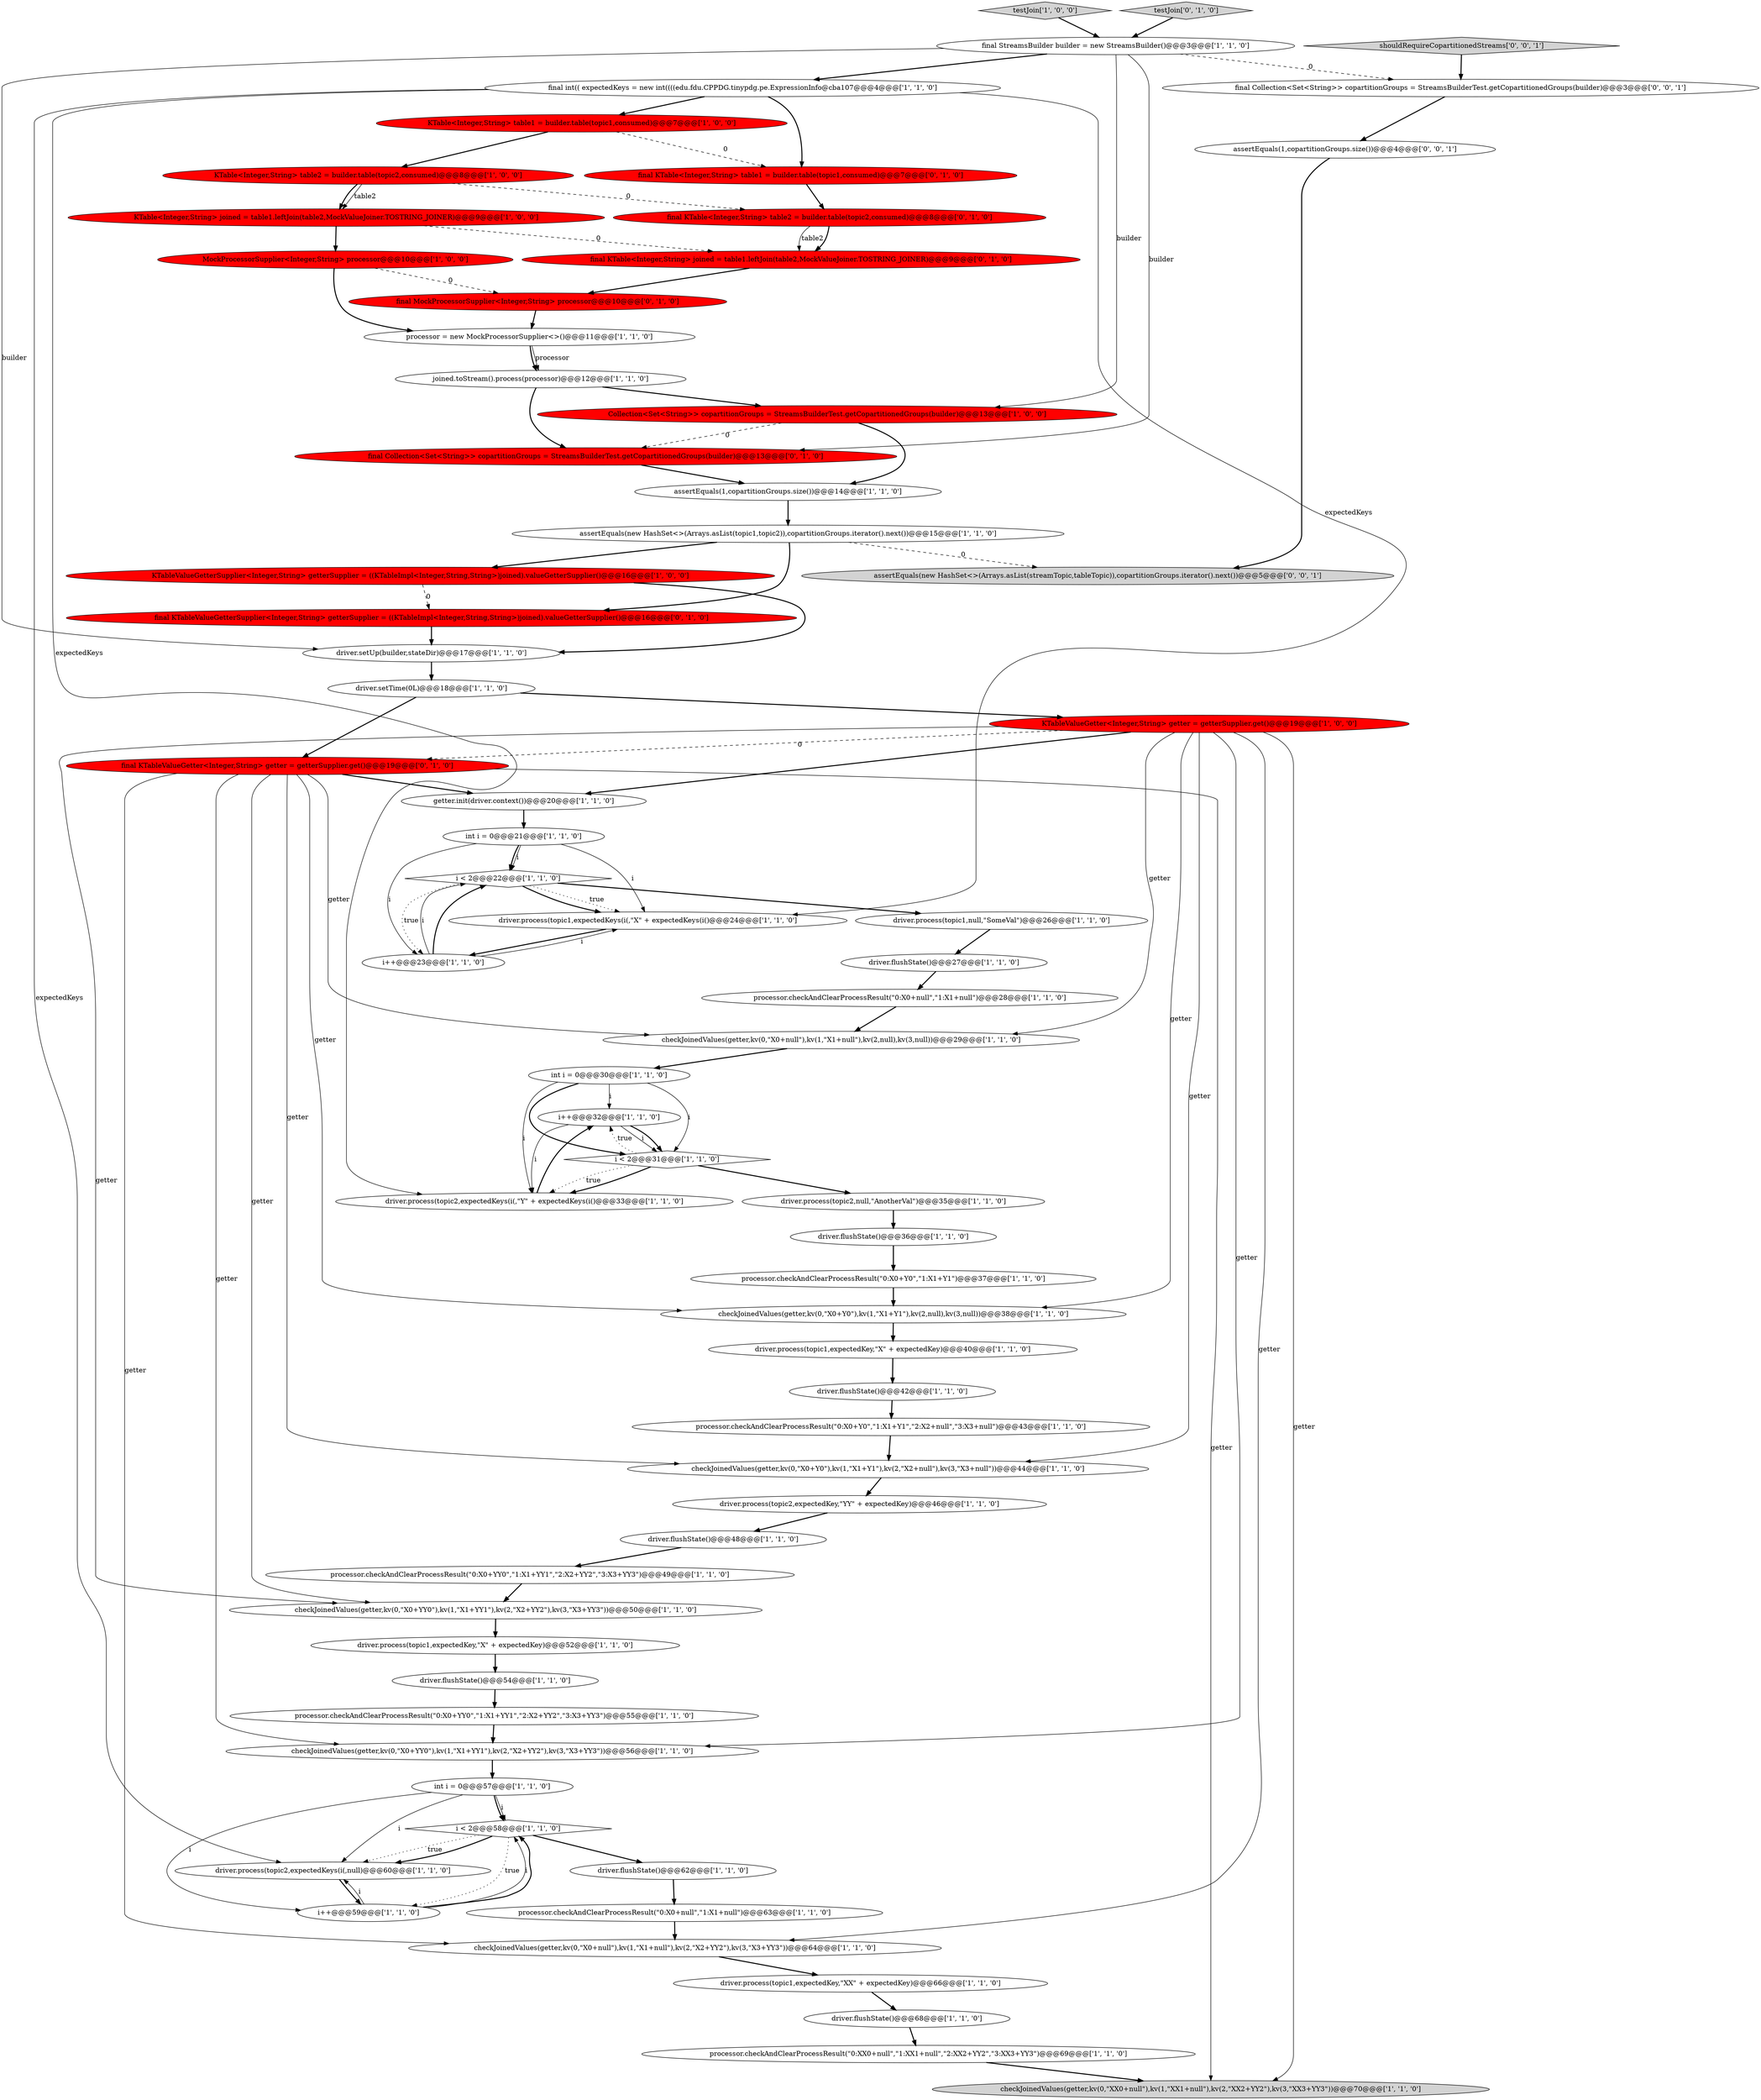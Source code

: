 digraph {
10 [style = filled, label = "joined.toStream().process(processor)@@@12@@@['1', '1', '0']", fillcolor = white, shape = ellipse image = "AAA0AAABBB1BBB"];
50 [style = filled, label = "checkJoinedValues(getter,kv(0,\"X0+null\"),kv(1,\"X1+null\"),kv(2,null),kv(3,null))@@@29@@@['1', '1', '0']", fillcolor = white, shape = ellipse image = "AAA0AAABBB1BBB"];
64 [style = filled, label = "final Collection<Set<String>> copartitionGroups = StreamsBuilderTest.getCopartitionedGroups(builder)@@@3@@@['0', '0', '1']", fillcolor = white, shape = ellipse image = "AAA0AAABBB3BBB"];
17 [style = filled, label = "assertEquals(1,copartitionGroups.size())@@@14@@@['1', '1', '0']", fillcolor = white, shape = ellipse image = "AAA0AAABBB1BBB"];
5 [style = filled, label = "driver.flushState()@@@62@@@['1', '1', '0']", fillcolor = white, shape = ellipse image = "AAA0AAABBB1BBB"];
16 [style = filled, label = "checkJoinedValues(getter,kv(0,\"X0+Y0\"),kv(1,\"X1+Y1\"),kv(2,\"X2+null\"),kv(3,\"X3+null\"))@@@44@@@['1', '1', '0']", fillcolor = white, shape = ellipse image = "AAA0AAABBB1BBB"];
40 [style = filled, label = "processor.checkAndClearProcessResult(\"0:X0+YY0\",\"1:X1+YY1\",\"2:X2+YY2\",\"3:X3+YY3\")@@@55@@@['1', '1', '0']", fillcolor = white, shape = ellipse image = "AAA0AAABBB1BBB"];
9 [style = filled, label = "driver.process(topic2,expectedKey,\"YY\" + expectedKey)@@@46@@@['1', '1', '0']", fillcolor = white, shape = ellipse image = "AAA0AAABBB1BBB"];
26 [style = filled, label = "checkJoinedValues(getter,kv(0,\"X0+YY0\"),kv(1,\"X1+YY1\"),kv(2,\"X2+YY2\"),kv(3,\"X3+YY3\"))@@@50@@@['1', '1', '0']", fillcolor = white, shape = ellipse image = "AAA0AAABBB1BBB"];
63 [style = filled, label = "final KTableValueGetterSupplier<Integer,String> getterSupplier = ((KTableImpl<Integer,String,String>)joined).valueGetterSupplier()@@@16@@@['0', '1', '0']", fillcolor = red, shape = ellipse image = "AAA1AAABBB2BBB"];
57 [style = filled, label = "final KTable<Integer,String> table2 = builder.table(topic2,consumed)@@@8@@@['0', '1', '0']", fillcolor = red, shape = ellipse image = "AAA1AAABBB2BBB"];
31 [style = filled, label = "testJoin['1', '0', '0']", fillcolor = lightgray, shape = diamond image = "AAA0AAABBB1BBB"];
18 [style = filled, label = "final int(( expectedKeys = new int((((edu.fdu.CPPDG.tinypdg.pe.ExpressionInfo@cba107@@@4@@@['1', '1', '0']", fillcolor = white, shape = ellipse image = "AAA0AAABBB1BBB"];
25 [style = filled, label = "final StreamsBuilder builder = new StreamsBuilder()@@@3@@@['1', '1', '0']", fillcolor = white, shape = ellipse image = "AAA0AAABBB1BBB"];
15 [style = filled, label = "KTableValueGetterSupplier<Integer,String> getterSupplier = ((KTableImpl<Integer,String,String>)joined).valueGetterSupplier()@@@16@@@['1', '0', '0']", fillcolor = red, shape = ellipse image = "AAA1AAABBB1BBB"];
43 [style = filled, label = "driver.process(topic1,expectedKey,\"X\" + expectedKey)@@@52@@@['1', '1', '0']", fillcolor = white, shape = ellipse image = "AAA0AAABBB1BBB"];
65 [style = filled, label = "assertEquals(new HashSet<>(Arrays.asList(streamTopic,tableTopic)),copartitionGroups.iterator().next())@@@5@@@['0', '0', '1']", fillcolor = lightgray, shape = ellipse image = "AAA0AAABBB3BBB"];
22 [style = filled, label = "checkJoinedValues(getter,kv(0,\"X0+null\"),kv(1,\"X1+null\"),kv(2,\"X2+YY2\"),kv(3,\"X3+YY3\"))@@@64@@@['1', '1', '0']", fillcolor = white, shape = ellipse image = "AAA0AAABBB1BBB"];
3 [style = filled, label = "driver.process(topic1,expectedKey,\"XX\" + expectedKey)@@@66@@@['1', '1', '0']", fillcolor = white, shape = ellipse image = "AAA0AAABBB1BBB"];
56 [style = filled, label = "final KTable<Integer,String> joined = table1.leftJoin(table2,MockValueJoiner.TOSTRING_JOINER)@@@9@@@['0', '1', '0']", fillcolor = red, shape = ellipse image = "AAA1AAABBB2BBB"];
28 [style = filled, label = "i < 2@@@22@@@['1', '1', '0']", fillcolor = white, shape = diamond image = "AAA0AAABBB1BBB"];
59 [style = filled, label = "testJoin['0', '1', '0']", fillcolor = lightgray, shape = diamond image = "AAA0AAABBB2BBB"];
53 [style = filled, label = "assertEquals(new HashSet<>(Arrays.asList(topic1,topic2)),copartitionGroups.iterator().next())@@@15@@@['1', '1', '0']", fillcolor = white, shape = ellipse image = "AAA0AAABBB1BBB"];
62 [style = filled, label = "final KTable<Integer,String> table1 = builder.table(topic1,consumed)@@@7@@@['0', '1', '0']", fillcolor = red, shape = ellipse image = "AAA1AAABBB2BBB"];
66 [style = filled, label = "assertEquals(1,copartitionGroups.size())@@@4@@@['0', '0', '1']", fillcolor = white, shape = ellipse image = "AAA0AAABBB3BBB"];
34 [style = filled, label = "processor = new MockProcessorSupplier<>()@@@11@@@['1', '1', '0']", fillcolor = white, shape = ellipse image = "AAA0AAABBB1BBB"];
41 [style = filled, label = "i++@@@32@@@['1', '1', '0']", fillcolor = white, shape = ellipse image = "AAA0AAABBB1BBB"];
32 [style = filled, label = "i < 2@@@58@@@['1', '1', '0']", fillcolor = white, shape = diamond image = "AAA0AAABBB1BBB"];
38 [style = filled, label = "checkJoinedValues(getter,kv(0,\"X0+Y0\"),kv(1,\"X1+Y1\"),kv(2,null),kv(3,null))@@@38@@@['1', '1', '0']", fillcolor = white, shape = ellipse image = "AAA0AAABBB1BBB"];
52 [style = filled, label = "KTableValueGetter<Integer,String> getter = getterSupplier.get()@@@19@@@['1', '0', '0']", fillcolor = red, shape = ellipse image = "AAA1AAABBB1BBB"];
7 [style = filled, label = "driver.process(topic1,expectedKeys(i(,\"X\" + expectedKeys(i()@@@24@@@['1', '1', '0']", fillcolor = white, shape = ellipse image = "AAA0AAABBB1BBB"];
29 [style = filled, label = "processor.checkAndClearProcessResult(\"0:XX0+null\",\"1:XX1+null\",\"2:XX2+YY2\",\"3:XX3+YY3\")@@@69@@@['1', '1', '0']", fillcolor = white, shape = ellipse image = "AAA0AAABBB1BBB"];
27 [style = filled, label = "driver.flushState()@@@27@@@['1', '1', '0']", fillcolor = white, shape = ellipse image = "AAA0AAABBB1BBB"];
46 [style = filled, label = "processor.checkAndClearProcessResult(\"0:X0+null\",\"1:X1+null\")@@@28@@@['1', '1', '0']", fillcolor = white, shape = ellipse image = "AAA0AAABBB1BBB"];
0 [style = filled, label = "int i = 0@@@30@@@['1', '1', '0']", fillcolor = white, shape = ellipse image = "AAA0AAABBB1BBB"];
44 [style = filled, label = "driver.setUp(builder,stateDir)@@@17@@@['1', '1', '0']", fillcolor = white, shape = ellipse image = "AAA0AAABBB1BBB"];
2 [style = filled, label = "i < 2@@@31@@@['1', '1', '0']", fillcolor = white, shape = diamond image = "AAA0AAABBB1BBB"];
21 [style = filled, label = "driver.flushState()@@@42@@@['1', '1', '0']", fillcolor = white, shape = ellipse image = "AAA0AAABBB1BBB"];
23 [style = filled, label = "KTable<Integer,String> table1 = builder.table(topic1,consumed)@@@7@@@['1', '0', '0']", fillcolor = red, shape = ellipse image = "AAA1AAABBB1BBB"];
55 [style = filled, label = "processor.checkAndClearProcessResult(\"0:X0+null\",\"1:X1+null\")@@@63@@@['1', '1', '0']", fillcolor = white, shape = ellipse image = "AAA0AAABBB1BBB"];
30 [style = filled, label = "processor.checkAndClearProcessResult(\"0:X0+YY0\",\"1:X1+YY1\",\"2:X2+YY2\",\"3:X3+YY3\")@@@49@@@['1', '1', '0']", fillcolor = white, shape = ellipse image = "AAA0AAABBB1BBB"];
54 [style = filled, label = "MockProcessorSupplier<Integer,String> processor@@@10@@@['1', '0', '0']", fillcolor = red, shape = ellipse image = "AAA1AAABBB1BBB"];
45 [style = filled, label = "driver.process(topic2,expectedKeys(i(,null)@@@60@@@['1', '1', '0']", fillcolor = white, shape = ellipse image = "AAA0AAABBB1BBB"];
47 [style = filled, label = "driver.flushState()@@@48@@@['1', '1', '0']", fillcolor = white, shape = ellipse image = "AAA0AAABBB1BBB"];
19 [style = filled, label = "checkJoinedValues(getter,kv(0,\"XX0+null\"),kv(1,\"XX1+null\"),kv(2,\"XX2+YY2\"),kv(3,\"XX3+YY3\"))@@@70@@@['1', '1', '0']", fillcolor = lightgray, shape = ellipse image = "AAA0AAABBB1BBB"];
60 [style = filled, label = "final MockProcessorSupplier<Integer,String> processor@@@10@@@['0', '1', '0']", fillcolor = red, shape = ellipse image = "AAA1AAABBB2BBB"];
13 [style = filled, label = "processor.checkAndClearProcessResult(\"0:X0+Y0\",\"1:X1+Y1\")@@@37@@@['1', '1', '0']", fillcolor = white, shape = ellipse image = "AAA0AAABBB1BBB"];
4 [style = filled, label = "driver.process(topic2,expectedKeys(i(,\"Y\" + expectedKeys(i()@@@33@@@['1', '1', '0']", fillcolor = white, shape = ellipse image = "AAA0AAABBB1BBB"];
42 [style = filled, label = "KTable<Integer,String> table2 = builder.table(topic2,consumed)@@@8@@@['1', '0', '0']", fillcolor = red, shape = ellipse image = "AAA1AAABBB1BBB"];
48 [style = filled, label = "Collection<Set<String>> copartitionGroups = StreamsBuilderTest.getCopartitionedGroups(builder)@@@13@@@['1', '0', '0']", fillcolor = red, shape = ellipse image = "AAA1AAABBB1BBB"];
14 [style = filled, label = "driver.flushState()@@@54@@@['1', '1', '0']", fillcolor = white, shape = ellipse image = "AAA0AAABBB1BBB"];
8 [style = filled, label = "i++@@@23@@@['1', '1', '0']", fillcolor = white, shape = ellipse image = "AAA0AAABBB1BBB"];
67 [style = filled, label = "shouldRequireCopartitionedStreams['0', '0', '1']", fillcolor = lightgray, shape = diamond image = "AAA0AAABBB3BBB"];
11 [style = filled, label = "i++@@@59@@@['1', '1', '0']", fillcolor = white, shape = ellipse image = "AAA0AAABBB1BBB"];
58 [style = filled, label = "final KTableValueGetter<Integer,String> getter = getterSupplier.get()@@@19@@@['0', '1', '0']", fillcolor = red, shape = ellipse image = "AAA1AAABBB2BBB"];
33 [style = filled, label = "driver.flushState()@@@68@@@['1', '1', '0']", fillcolor = white, shape = ellipse image = "AAA0AAABBB1BBB"];
51 [style = filled, label = "checkJoinedValues(getter,kv(0,\"X0+YY0\"),kv(1,\"X1+YY1\"),kv(2,\"X2+YY2\"),kv(3,\"X3+YY3\"))@@@56@@@['1', '1', '0']", fillcolor = white, shape = ellipse image = "AAA0AAABBB1BBB"];
24 [style = filled, label = "int i = 0@@@57@@@['1', '1', '0']", fillcolor = white, shape = ellipse image = "AAA0AAABBB1BBB"];
37 [style = filled, label = "driver.process(topic1,expectedKey,\"X\" + expectedKey)@@@40@@@['1', '1', '0']", fillcolor = white, shape = ellipse image = "AAA0AAABBB1BBB"];
61 [style = filled, label = "final Collection<Set<String>> copartitionGroups = StreamsBuilderTest.getCopartitionedGroups(builder)@@@13@@@['0', '1', '0']", fillcolor = red, shape = ellipse image = "AAA1AAABBB2BBB"];
6 [style = filled, label = "int i = 0@@@21@@@['1', '1', '0']", fillcolor = white, shape = ellipse image = "AAA0AAABBB1BBB"];
35 [style = filled, label = "processor.checkAndClearProcessResult(\"0:X0+Y0\",\"1:X1+Y1\",\"2:X2+null\",\"3:X3+null\")@@@43@@@['1', '1', '0']", fillcolor = white, shape = ellipse image = "AAA0AAABBB1BBB"];
1 [style = filled, label = "driver.process(topic1,null,\"SomeVal\")@@@26@@@['1', '1', '0']", fillcolor = white, shape = ellipse image = "AAA0AAABBB1BBB"];
36 [style = filled, label = "driver.setTime(0L)@@@18@@@['1', '1', '0']", fillcolor = white, shape = ellipse image = "AAA0AAABBB1BBB"];
49 [style = filled, label = "driver.flushState()@@@36@@@['1', '1', '0']", fillcolor = white, shape = ellipse image = "AAA0AAABBB1BBB"];
12 [style = filled, label = "KTable<Integer,String> joined = table1.leftJoin(table2,MockValueJoiner.TOSTRING_JOINER)@@@9@@@['1', '0', '0']", fillcolor = red, shape = ellipse image = "AAA1AAABBB1BBB"];
39 [style = filled, label = "getter.init(driver.context())@@@20@@@['1', '1', '0']", fillcolor = white, shape = ellipse image = "AAA0AAABBB1BBB"];
20 [style = filled, label = "driver.process(topic2,null,\"AnotherVal\")@@@35@@@['1', '1', '0']", fillcolor = white, shape = ellipse image = "AAA0AAABBB1BBB"];
25->44 [style = solid, label="builder"];
5->55 [style = bold, label=""];
52->16 [style = solid, label="getter"];
51->24 [style = bold, label=""];
58->51 [style = solid, label="getter"];
24->32 [style = bold, label=""];
1->27 [style = bold, label=""];
53->63 [style = bold, label=""];
41->2 [style = solid, label="i"];
32->11 [style = dotted, label="true"];
39->6 [style = bold, label=""];
32->45 [style = dotted, label="true"];
34->10 [style = solid, label="processor"];
0->4 [style = solid, label="i"];
7->8 [style = bold, label=""];
23->62 [style = dashed, label="0"];
42->12 [style = solid, label="table2"];
58->19 [style = solid, label="getter"];
17->53 [style = bold, label=""];
49->13 [style = bold, label=""];
28->7 [style = dotted, label="true"];
9->47 [style = bold, label=""];
42->57 [style = dashed, label="0"];
46->50 [style = bold, label=""];
21->35 [style = bold, label=""];
58->38 [style = solid, label="getter"];
12->54 [style = bold, label=""];
8->28 [style = solid, label="i"];
16->9 [style = bold, label=""];
25->48 [style = solid, label="builder"];
11->32 [style = solid, label="i"];
8->28 [style = bold, label=""];
2->20 [style = bold, label=""];
28->8 [style = dotted, label="true"];
10->61 [style = bold, label=""];
67->64 [style = bold, label=""];
41->4 [style = solid, label="i"];
18->7 [style = solid, label="expectedKeys"];
40->51 [style = bold, label=""];
30->26 [style = bold, label=""];
37->21 [style = bold, label=""];
58->16 [style = solid, label="getter"];
10->48 [style = bold, label=""];
26->43 [style = bold, label=""];
3->33 [style = bold, label=""];
6->7 [style = solid, label="i"];
48->17 [style = bold, label=""];
52->26 [style = solid, label="getter"];
2->4 [style = bold, label=""];
41->2 [style = bold, label=""];
45->11 [style = bold, label=""];
36->58 [style = bold, label=""];
33->29 [style = bold, label=""];
58->39 [style = bold, label=""];
54->60 [style = dashed, label="0"];
52->22 [style = solid, label="getter"];
27->46 [style = bold, label=""];
38->37 [style = bold, label=""];
64->66 [style = bold, label=""];
58->26 [style = solid, label="getter"];
2->41 [style = dotted, label="true"];
18->4 [style = solid, label="expectedKeys"];
52->50 [style = solid, label="getter"];
8->7 [style = solid, label="i"];
66->65 [style = bold, label=""];
31->25 [style = bold, label=""];
59->25 [style = bold, label=""];
18->23 [style = bold, label=""];
6->28 [style = solid, label="i"];
57->56 [style = solid, label="table2"];
36->52 [style = bold, label=""];
56->60 [style = bold, label=""];
24->45 [style = solid, label="i"];
25->18 [style = bold, label=""];
15->44 [style = bold, label=""];
11->32 [style = bold, label=""];
4->41 [style = bold, label=""];
23->42 [style = bold, label=""];
0->41 [style = solid, label="i"];
48->61 [style = dashed, label="0"];
24->32 [style = solid, label="i"];
29->19 [style = bold, label=""];
58->22 [style = solid, label="getter"];
43->14 [style = bold, label=""];
52->58 [style = dashed, label="0"];
50->0 [style = bold, label=""];
2->4 [style = dotted, label="true"];
52->19 [style = solid, label="getter"];
53->65 [style = dashed, label="0"];
20->49 [style = bold, label=""];
25->61 [style = solid, label="builder"];
11->45 [style = solid, label="i"];
54->34 [style = bold, label=""];
0->2 [style = solid, label="i"];
63->44 [style = bold, label=""];
32->5 [style = bold, label=""];
32->45 [style = bold, label=""];
52->39 [style = bold, label=""];
35->16 [style = bold, label=""];
44->36 [style = bold, label=""];
24->11 [style = solid, label="i"];
25->64 [style = dashed, label="0"];
0->2 [style = bold, label=""];
28->7 [style = bold, label=""];
52->51 [style = solid, label="getter"];
15->63 [style = dashed, label="0"];
28->1 [style = bold, label=""];
42->12 [style = bold, label=""];
62->57 [style = bold, label=""];
34->10 [style = bold, label=""];
6->8 [style = solid, label="i"];
55->22 [style = bold, label=""];
47->30 [style = bold, label=""];
57->56 [style = bold, label=""];
22->3 [style = bold, label=""];
58->50 [style = solid, label="getter"];
18->62 [style = bold, label=""];
52->38 [style = solid, label="getter"];
60->34 [style = bold, label=""];
18->45 [style = solid, label="expectedKeys"];
53->15 [style = bold, label=""];
13->38 [style = bold, label=""];
12->56 [style = dashed, label="0"];
14->40 [style = bold, label=""];
61->17 [style = bold, label=""];
6->28 [style = bold, label=""];
}
